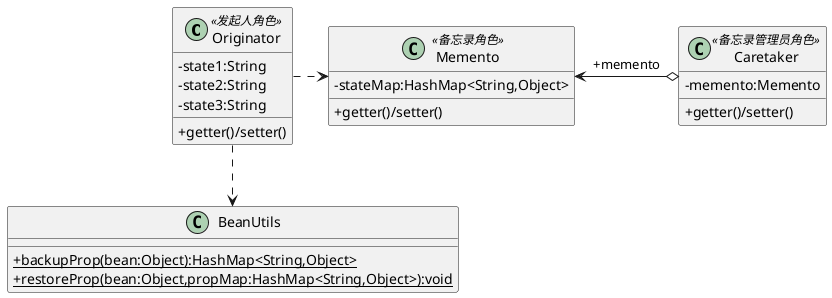 @startuml
skinparam classAttributeIconSize 0
class Originator <<发起人角色>> {
    -state1:String
    -state2:String
    -state3:String
    +getter()/setter()
}
class Memento <<备忘录角色>> {
    -stateMap:HashMap<String,Object>
    +getter()/setter()
}
class Caretaker <<备忘录管理员角色>> {
    -memento:Memento
    +getter()/setter()
}
class BeanUtils {
    +{static}backupProp(bean:Object):HashMap<String,Object>
    +{static}restoreProp(bean:Object,propMap:HashMap<String,Object>):void
}

Originator .> Memento
Memento <-o Caretaker:+memento
Originator ..> BeanUtils
@enduml